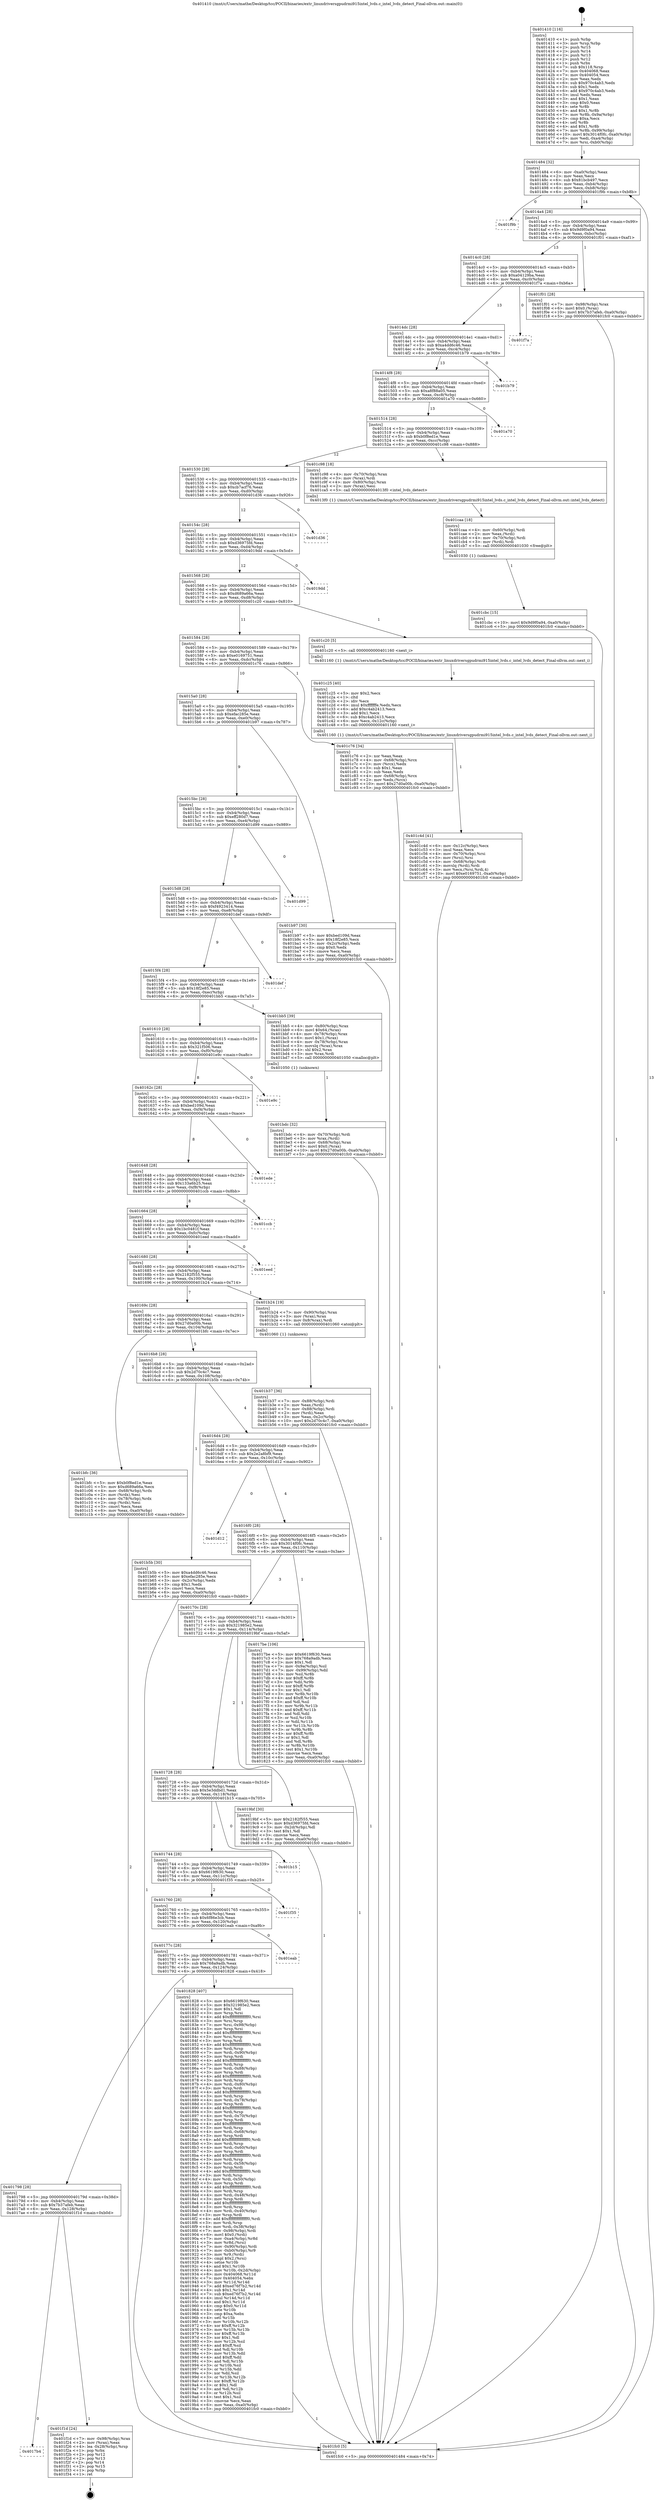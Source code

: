 digraph "0x401410" {
  label = "0x401410 (/mnt/c/Users/mathe/Desktop/tcc/POCII/binaries/extr_linuxdriversgpudrmi915intel_lvds.c_intel_lvds_detect_Final-ollvm.out::main(0))"
  labelloc = "t"
  node[shape=record]

  Entry [label="",width=0.3,height=0.3,shape=circle,fillcolor=black,style=filled]
  "0x401484" [label="{
     0x401484 [32]\l
     | [instrs]\l
     &nbsp;&nbsp;0x401484 \<+6\>: mov -0xa0(%rbp),%eax\l
     &nbsp;&nbsp;0x40148a \<+2\>: mov %eax,%ecx\l
     &nbsp;&nbsp;0x40148c \<+6\>: sub $0x81bcb497,%ecx\l
     &nbsp;&nbsp;0x401492 \<+6\>: mov %eax,-0xb4(%rbp)\l
     &nbsp;&nbsp;0x401498 \<+6\>: mov %ecx,-0xb8(%rbp)\l
     &nbsp;&nbsp;0x40149e \<+6\>: je 0000000000401f9b \<main+0xb8b\>\l
  }"]
  "0x401f9b" [label="{
     0x401f9b\l
  }", style=dashed]
  "0x4014a4" [label="{
     0x4014a4 [28]\l
     | [instrs]\l
     &nbsp;&nbsp;0x4014a4 \<+5\>: jmp 00000000004014a9 \<main+0x99\>\l
     &nbsp;&nbsp;0x4014a9 \<+6\>: mov -0xb4(%rbp),%eax\l
     &nbsp;&nbsp;0x4014af \<+5\>: sub $0x9d9f0a94,%eax\l
     &nbsp;&nbsp;0x4014b4 \<+6\>: mov %eax,-0xbc(%rbp)\l
     &nbsp;&nbsp;0x4014ba \<+6\>: je 0000000000401f01 \<main+0xaf1\>\l
  }"]
  Exit [label="",width=0.3,height=0.3,shape=circle,fillcolor=black,style=filled,peripheries=2]
  "0x401f01" [label="{
     0x401f01 [28]\l
     | [instrs]\l
     &nbsp;&nbsp;0x401f01 \<+7\>: mov -0x98(%rbp),%rax\l
     &nbsp;&nbsp;0x401f08 \<+6\>: movl $0x0,(%rax)\l
     &nbsp;&nbsp;0x401f0e \<+10\>: movl $0x7b37afeb,-0xa0(%rbp)\l
     &nbsp;&nbsp;0x401f18 \<+5\>: jmp 0000000000401fc0 \<main+0xbb0\>\l
  }"]
  "0x4014c0" [label="{
     0x4014c0 [28]\l
     | [instrs]\l
     &nbsp;&nbsp;0x4014c0 \<+5\>: jmp 00000000004014c5 \<main+0xb5\>\l
     &nbsp;&nbsp;0x4014c5 \<+6\>: mov -0xb4(%rbp),%eax\l
     &nbsp;&nbsp;0x4014cb \<+5\>: sub $0xa04129ba,%eax\l
     &nbsp;&nbsp;0x4014d0 \<+6\>: mov %eax,-0xc0(%rbp)\l
     &nbsp;&nbsp;0x4014d6 \<+6\>: je 0000000000401f7a \<main+0xb6a\>\l
  }"]
  "0x4017b4" [label="{
     0x4017b4\l
  }", style=dashed]
  "0x401f7a" [label="{
     0x401f7a\l
  }", style=dashed]
  "0x4014dc" [label="{
     0x4014dc [28]\l
     | [instrs]\l
     &nbsp;&nbsp;0x4014dc \<+5\>: jmp 00000000004014e1 \<main+0xd1\>\l
     &nbsp;&nbsp;0x4014e1 \<+6\>: mov -0xb4(%rbp),%eax\l
     &nbsp;&nbsp;0x4014e7 \<+5\>: sub $0xa4dd6c46,%eax\l
     &nbsp;&nbsp;0x4014ec \<+6\>: mov %eax,-0xc4(%rbp)\l
     &nbsp;&nbsp;0x4014f2 \<+6\>: je 0000000000401b79 \<main+0x769\>\l
  }"]
  "0x401f1d" [label="{
     0x401f1d [24]\l
     | [instrs]\l
     &nbsp;&nbsp;0x401f1d \<+7\>: mov -0x98(%rbp),%rax\l
     &nbsp;&nbsp;0x401f24 \<+2\>: mov (%rax),%eax\l
     &nbsp;&nbsp;0x401f26 \<+4\>: lea -0x28(%rbp),%rsp\l
     &nbsp;&nbsp;0x401f2a \<+1\>: pop %rbx\l
     &nbsp;&nbsp;0x401f2b \<+2\>: pop %r12\l
     &nbsp;&nbsp;0x401f2d \<+2\>: pop %r13\l
     &nbsp;&nbsp;0x401f2f \<+2\>: pop %r14\l
     &nbsp;&nbsp;0x401f31 \<+2\>: pop %r15\l
     &nbsp;&nbsp;0x401f33 \<+1\>: pop %rbp\l
     &nbsp;&nbsp;0x401f34 \<+1\>: ret\l
  }"]
  "0x401b79" [label="{
     0x401b79\l
  }", style=dashed]
  "0x4014f8" [label="{
     0x4014f8 [28]\l
     | [instrs]\l
     &nbsp;&nbsp;0x4014f8 \<+5\>: jmp 00000000004014fd \<main+0xed\>\l
     &nbsp;&nbsp;0x4014fd \<+6\>: mov -0xb4(%rbp),%eax\l
     &nbsp;&nbsp;0x401503 \<+5\>: sub $0xa8f88a05,%eax\l
     &nbsp;&nbsp;0x401508 \<+6\>: mov %eax,-0xc8(%rbp)\l
     &nbsp;&nbsp;0x40150e \<+6\>: je 0000000000401a70 \<main+0x660\>\l
  }"]
  "0x401cbc" [label="{
     0x401cbc [15]\l
     | [instrs]\l
     &nbsp;&nbsp;0x401cbc \<+10\>: movl $0x9d9f0a94,-0xa0(%rbp)\l
     &nbsp;&nbsp;0x401cc6 \<+5\>: jmp 0000000000401fc0 \<main+0xbb0\>\l
  }"]
  "0x401a70" [label="{
     0x401a70\l
  }", style=dashed]
  "0x401514" [label="{
     0x401514 [28]\l
     | [instrs]\l
     &nbsp;&nbsp;0x401514 \<+5\>: jmp 0000000000401519 \<main+0x109\>\l
     &nbsp;&nbsp;0x401519 \<+6\>: mov -0xb4(%rbp),%eax\l
     &nbsp;&nbsp;0x40151f \<+5\>: sub $0xb0f8ed1e,%eax\l
     &nbsp;&nbsp;0x401524 \<+6\>: mov %eax,-0xcc(%rbp)\l
     &nbsp;&nbsp;0x40152a \<+6\>: je 0000000000401c98 \<main+0x888\>\l
  }"]
  "0x401caa" [label="{
     0x401caa [18]\l
     | [instrs]\l
     &nbsp;&nbsp;0x401caa \<+4\>: mov -0x60(%rbp),%rdi\l
     &nbsp;&nbsp;0x401cae \<+2\>: mov %eax,(%rdi)\l
     &nbsp;&nbsp;0x401cb0 \<+4\>: mov -0x70(%rbp),%rdi\l
     &nbsp;&nbsp;0x401cb4 \<+3\>: mov (%rdi),%rdi\l
     &nbsp;&nbsp;0x401cb7 \<+5\>: call 0000000000401030 \<free@plt\>\l
     | [calls]\l
     &nbsp;&nbsp;0x401030 \{1\} (unknown)\l
  }"]
  "0x401c98" [label="{
     0x401c98 [18]\l
     | [instrs]\l
     &nbsp;&nbsp;0x401c98 \<+4\>: mov -0x70(%rbp),%rax\l
     &nbsp;&nbsp;0x401c9c \<+3\>: mov (%rax),%rdi\l
     &nbsp;&nbsp;0x401c9f \<+4\>: mov -0x80(%rbp),%rax\l
     &nbsp;&nbsp;0x401ca3 \<+2\>: mov (%rax),%esi\l
     &nbsp;&nbsp;0x401ca5 \<+5\>: call 00000000004013f0 \<intel_lvds_detect\>\l
     | [calls]\l
     &nbsp;&nbsp;0x4013f0 \{1\} (/mnt/c/Users/mathe/Desktop/tcc/POCII/binaries/extr_linuxdriversgpudrmi915intel_lvds.c_intel_lvds_detect_Final-ollvm.out::intel_lvds_detect)\l
  }"]
  "0x401530" [label="{
     0x401530 [28]\l
     | [instrs]\l
     &nbsp;&nbsp;0x401530 \<+5\>: jmp 0000000000401535 \<main+0x125\>\l
     &nbsp;&nbsp;0x401535 \<+6\>: mov -0xb4(%rbp),%eax\l
     &nbsp;&nbsp;0x40153b \<+5\>: sub $0xcb7acf76,%eax\l
     &nbsp;&nbsp;0x401540 \<+6\>: mov %eax,-0xd0(%rbp)\l
     &nbsp;&nbsp;0x401546 \<+6\>: je 0000000000401d36 \<main+0x926\>\l
  }"]
  "0x401c4d" [label="{
     0x401c4d [41]\l
     | [instrs]\l
     &nbsp;&nbsp;0x401c4d \<+6\>: mov -0x12c(%rbp),%ecx\l
     &nbsp;&nbsp;0x401c53 \<+3\>: imul %eax,%ecx\l
     &nbsp;&nbsp;0x401c56 \<+4\>: mov -0x70(%rbp),%rsi\l
     &nbsp;&nbsp;0x401c5a \<+3\>: mov (%rsi),%rsi\l
     &nbsp;&nbsp;0x401c5d \<+4\>: mov -0x68(%rbp),%rdi\l
     &nbsp;&nbsp;0x401c61 \<+3\>: movslq (%rdi),%rdi\l
     &nbsp;&nbsp;0x401c64 \<+3\>: mov %ecx,(%rsi,%rdi,4)\l
     &nbsp;&nbsp;0x401c67 \<+10\>: movl $0xe0169751,-0xa0(%rbp)\l
     &nbsp;&nbsp;0x401c71 \<+5\>: jmp 0000000000401fc0 \<main+0xbb0\>\l
  }"]
  "0x401d36" [label="{
     0x401d36\l
  }", style=dashed]
  "0x40154c" [label="{
     0x40154c [28]\l
     | [instrs]\l
     &nbsp;&nbsp;0x40154c \<+5\>: jmp 0000000000401551 \<main+0x141\>\l
     &nbsp;&nbsp;0x401551 \<+6\>: mov -0xb4(%rbp),%eax\l
     &nbsp;&nbsp;0x401557 \<+5\>: sub $0xd36975fd,%eax\l
     &nbsp;&nbsp;0x40155c \<+6\>: mov %eax,-0xd4(%rbp)\l
     &nbsp;&nbsp;0x401562 \<+6\>: je 00000000004019dd \<main+0x5cd\>\l
  }"]
  "0x401c25" [label="{
     0x401c25 [40]\l
     | [instrs]\l
     &nbsp;&nbsp;0x401c25 \<+5\>: mov $0x2,%ecx\l
     &nbsp;&nbsp;0x401c2a \<+1\>: cltd\l
     &nbsp;&nbsp;0x401c2b \<+2\>: idiv %ecx\l
     &nbsp;&nbsp;0x401c2d \<+6\>: imul $0xfffffffe,%edx,%ecx\l
     &nbsp;&nbsp;0x401c33 \<+6\>: add $0xc4ab2413,%ecx\l
     &nbsp;&nbsp;0x401c39 \<+3\>: add $0x1,%ecx\l
     &nbsp;&nbsp;0x401c3c \<+6\>: sub $0xc4ab2413,%ecx\l
     &nbsp;&nbsp;0x401c42 \<+6\>: mov %ecx,-0x12c(%rbp)\l
     &nbsp;&nbsp;0x401c48 \<+5\>: call 0000000000401160 \<next_i\>\l
     | [calls]\l
     &nbsp;&nbsp;0x401160 \{1\} (/mnt/c/Users/mathe/Desktop/tcc/POCII/binaries/extr_linuxdriversgpudrmi915intel_lvds.c_intel_lvds_detect_Final-ollvm.out::next_i)\l
  }"]
  "0x4019dd" [label="{
     0x4019dd\l
  }", style=dashed]
  "0x401568" [label="{
     0x401568 [28]\l
     | [instrs]\l
     &nbsp;&nbsp;0x401568 \<+5\>: jmp 000000000040156d \<main+0x15d\>\l
     &nbsp;&nbsp;0x40156d \<+6\>: mov -0xb4(%rbp),%eax\l
     &nbsp;&nbsp;0x401573 \<+5\>: sub $0xd689a66a,%eax\l
     &nbsp;&nbsp;0x401578 \<+6\>: mov %eax,-0xd8(%rbp)\l
     &nbsp;&nbsp;0x40157e \<+6\>: je 0000000000401c20 \<main+0x810\>\l
  }"]
  "0x401bdc" [label="{
     0x401bdc [32]\l
     | [instrs]\l
     &nbsp;&nbsp;0x401bdc \<+4\>: mov -0x70(%rbp),%rdi\l
     &nbsp;&nbsp;0x401be0 \<+3\>: mov %rax,(%rdi)\l
     &nbsp;&nbsp;0x401be3 \<+4\>: mov -0x68(%rbp),%rax\l
     &nbsp;&nbsp;0x401be7 \<+6\>: movl $0x0,(%rax)\l
     &nbsp;&nbsp;0x401bed \<+10\>: movl $0x27d0a00b,-0xa0(%rbp)\l
     &nbsp;&nbsp;0x401bf7 \<+5\>: jmp 0000000000401fc0 \<main+0xbb0\>\l
  }"]
  "0x401c20" [label="{
     0x401c20 [5]\l
     | [instrs]\l
     &nbsp;&nbsp;0x401c20 \<+5\>: call 0000000000401160 \<next_i\>\l
     | [calls]\l
     &nbsp;&nbsp;0x401160 \{1\} (/mnt/c/Users/mathe/Desktop/tcc/POCII/binaries/extr_linuxdriversgpudrmi915intel_lvds.c_intel_lvds_detect_Final-ollvm.out::next_i)\l
  }"]
  "0x401584" [label="{
     0x401584 [28]\l
     | [instrs]\l
     &nbsp;&nbsp;0x401584 \<+5\>: jmp 0000000000401589 \<main+0x179\>\l
     &nbsp;&nbsp;0x401589 \<+6\>: mov -0xb4(%rbp),%eax\l
     &nbsp;&nbsp;0x40158f \<+5\>: sub $0xe0169751,%eax\l
     &nbsp;&nbsp;0x401594 \<+6\>: mov %eax,-0xdc(%rbp)\l
     &nbsp;&nbsp;0x40159a \<+6\>: je 0000000000401c76 \<main+0x866\>\l
  }"]
  "0x401b37" [label="{
     0x401b37 [36]\l
     | [instrs]\l
     &nbsp;&nbsp;0x401b37 \<+7\>: mov -0x88(%rbp),%rdi\l
     &nbsp;&nbsp;0x401b3e \<+2\>: mov %eax,(%rdi)\l
     &nbsp;&nbsp;0x401b40 \<+7\>: mov -0x88(%rbp),%rdi\l
     &nbsp;&nbsp;0x401b47 \<+2\>: mov (%rdi),%eax\l
     &nbsp;&nbsp;0x401b49 \<+3\>: mov %eax,-0x2c(%rbp)\l
     &nbsp;&nbsp;0x401b4c \<+10\>: movl $0x2d70c4c7,-0xa0(%rbp)\l
     &nbsp;&nbsp;0x401b56 \<+5\>: jmp 0000000000401fc0 \<main+0xbb0\>\l
  }"]
  "0x401c76" [label="{
     0x401c76 [34]\l
     | [instrs]\l
     &nbsp;&nbsp;0x401c76 \<+2\>: xor %eax,%eax\l
     &nbsp;&nbsp;0x401c78 \<+4\>: mov -0x68(%rbp),%rcx\l
     &nbsp;&nbsp;0x401c7c \<+2\>: mov (%rcx),%edx\l
     &nbsp;&nbsp;0x401c7e \<+3\>: sub $0x1,%eax\l
     &nbsp;&nbsp;0x401c81 \<+2\>: sub %eax,%edx\l
     &nbsp;&nbsp;0x401c83 \<+4\>: mov -0x68(%rbp),%rcx\l
     &nbsp;&nbsp;0x401c87 \<+2\>: mov %edx,(%rcx)\l
     &nbsp;&nbsp;0x401c89 \<+10\>: movl $0x27d0a00b,-0xa0(%rbp)\l
     &nbsp;&nbsp;0x401c93 \<+5\>: jmp 0000000000401fc0 \<main+0xbb0\>\l
  }"]
  "0x4015a0" [label="{
     0x4015a0 [28]\l
     | [instrs]\l
     &nbsp;&nbsp;0x4015a0 \<+5\>: jmp 00000000004015a5 \<main+0x195\>\l
     &nbsp;&nbsp;0x4015a5 \<+6\>: mov -0xb4(%rbp),%eax\l
     &nbsp;&nbsp;0x4015ab \<+5\>: sub $0xefac285e,%eax\l
     &nbsp;&nbsp;0x4015b0 \<+6\>: mov %eax,-0xe0(%rbp)\l
     &nbsp;&nbsp;0x4015b6 \<+6\>: je 0000000000401b97 \<main+0x787\>\l
  }"]
  "0x401798" [label="{
     0x401798 [28]\l
     | [instrs]\l
     &nbsp;&nbsp;0x401798 \<+5\>: jmp 000000000040179d \<main+0x38d\>\l
     &nbsp;&nbsp;0x40179d \<+6\>: mov -0xb4(%rbp),%eax\l
     &nbsp;&nbsp;0x4017a3 \<+5\>: sub $0x7b37afeb,%eax\l
     &nbsp;&nbsp;0x4017a8 \<+6\>: mov %eax,-0x128(%rbp)\l
     &nbsp;&nbsp;0x4017ae \<+6\>: je 0000000000401f1d \<main+0xb0d\>\l
  }"]
  "0x401b97" [label="{
     0x401b97 [30]\l
     | [instrs]\l
     &nbsp;&nbsp;0x401b97 \<+5\>: mov $0xbed109d,%eax\l
     &nbsp;&nbsp;0x401b9c \<+5\>: mov $0x18f2e85,%ecx\l
     &nbsp;&nbsp;0x401ba1 \<+3\>: mov -0x2c(%rbp),%edx\l
     &nbsp;&nbsp;0x401ba4 \<+3\>: cmp $0x0,%edx\l
     &nbsp;&nbsp;0x401ba7 \<+3\>: cmove %ecx,%eax\l
     &nbsp;&nbsp;0x401baa \<+6\>: mov %eax,-0xa0(%rbp)\l
     &nbsp;&nbsp;0x401bb0 \<+5\>: jmp 0000000000401fc0 \<main+0xbb0\>\l
  }"]
  "0x4015bc" [label="{
     0x4015bc [28]\l
     | [instrs]\l
     &nbsp;&nbsp;0x4015bc \<+5\>: jmp 00000000004015c1 \<main+0x1b1\>\l
     &nbsp;&nbsp;0x4015c1 \<+6\>: mov -0xb4(%rbp),%eax\l
     &nbsp;&nbsp;0x4015c7 \<+5\>: sub $0xeff280d7,%eax\l
     &nbsp;&nbsp;0x4015cc \<+6\>: mov %eax,-0xe4(%rbp)\l
     &nbsp;&nbsp;0x4015d2 \<+6\>: je 0000000000401d99 \<main+0x989\>\l
  }"]
  "0x401828" [label="{
     0x401828 [407]\l
     | [instrs]\l
     &nbsp;&nbsp;0x401828 \<+5\>: mov $0x6619f630,%eax\l
     &nbsp;&nbsp;0x40182d \<+5\>: mov $0x321985e2,%ecx\l
     &nbsp;&nbsp;0x401832 \<+2\>: mov $0x1,%dl\l
     &nbsp;&nbsp;0x401834 \<+3\>: mov %rsp,%rsi\l
     &nbsp;&nbsp;0x401837 \<+4\>: add $0xfffffffffffffff0,%rsi\l
     &nbsp;&nbsp;0x40183b \<+3\>: mov %rsi,%rsp\l
     &nbsp;&nbsp;0x40183e \<+7\>: mov %rsi,-0x98(%rbp)\l
     &nbsp;&nbsp;0x401845 \<+3\>: mov %rsp,%rsi\l
     &nbsp;&nbsp;0x401848 \<+4\>: add $0xfffffffffffffff0,%rsi\l
     &nbsp;&nbsp;0x40184c \<+3\>: mov %rsi,%rsp\l
     &nbsp;&nbsp;0x40184f \<+3\>: mov %rsp,%rdi\l
     &nbsp;&nbsp;0x401852 \<+4\>: add $0xfffffffffffffff0,%rdi\l
     &nbsp;&nbsp;0x401856 \<+3\>: mov %rdi,%rsp\l
     &nbsp;&nbsp;0x401859 \<+7\>: mov %rdi,-0x90(%rbp)\l
     &nbsp;&nbsp;0x401860 \<+3\>: mov %rsp,%rdi\l
     &nbsp;&nbsp;0x401863 \<+4\>: add $0xfffffffffffffff0,%rdi\l
     &nbsp;&nbsp;0x401867 \<+3\>: mov %rdi,%rsp\l
     &nbsp;&nbsp;0x40186a \<+7\>: mov %rdi,-0x88(%rbp)\l
     &nbsp;&nbsp;0x401871 \<+3\>: mov %rsp,%rdi\l
     &nbsp;&nbsp;0x401874 \<+4\>: add $0xfffffffffffffff0,%rdi\l
     &nbsp;&nbsp;0x401878 \<+3\>: mov %rdi,%rsp\l
     &nbsp;&nbsp;0x40187b \<+4\>: mov %rdi,-0x80(%rbp)\l
     &nbsp;&nbsp;0x40187f \<+3\>: mov %rsp,%rdi\l
     &nbsp;&nbsp;0x401882 \<+4\>: add $0xfffffffffffffff0,%rdi\l
     &nbsp;&nbsp;0x401886 \<+3\>: mov %rdi,%rsp\l
     &nbsp;&nbsp;0x401889 \<+4\>: mov %rdi,-0x78(%rbp)\l
     &nbsp;&nbsp;0x40188d \<+3\>: mov %rsp,%rdi\l
     &nbsp;&nbsp;0x401890 \<+4\>: add $0xfffffffffffffff0,%rdi\l
     &nbsp;&nbsp;0x401894 \<+3\>: mov %rdi,%rsp\l
     &nbsp;&nbsp;0x401897 \<+4\>: mov %rdi,-0x70(%rbp)\l
     &nbsp;&nbsp;0x40189b \<+3\>: mov %rsp,%rdi\l
     &nbsp;&nbsp;0x40189e \<+4\>: add $0xfffffffffffffff0,%rdi\l
     &nbsp;&nbsp;0x4018a2 \<+3\>: mov %rdi,%rsp\l
     &nbsp;&nbsp;0x4018a5 \<+4\>: mov %rdi,-0x68(%rbp)\l
     &nbsp;&nbsp;0x4018a9 \<+3\>: mov %rsp,%rdi\l
     &nbsp;&nbsp;0x4018ac \<+4\>: add $0xfffffffffffffff0,%rdi\l
     &nbsp;&nbsp;0x4018b0 \<+3\>: mov %rdi,%rsp\l
     &nbsp;&nbsp;0x4018b3 \<+4\>: mov %rdi,-0x60(%rbp)\l
     &nbsp;&nbsp;0x4018b7 \<+3\>: mov %rsp,%rdi\l
     &nbsp;&nbsp;0x4018ba \<+4\>: add $0xfffffffffffffff0,%rdi\l
     &nbsp;&nbsp;0x4018be \<+3\>: mov %rdi,%rsp\l
     &nbsp;&nbsp;0x4018c1 \<+4\>: mov %rdi,-0x58(%rbp)\l
     &nbsp;&nbsp;0x4018c5 \<+3\>: mov %rsp,%rdi\l
     &nbsp;&nbsp;0x4018c8 \<+4\>: add $0xfffffffffffffff0,%rdi\l
     &nbsp;&nbsp;0x4018cc \<+3\>: mov %rdi,%rsp\l
     &nbsp;&nbsp;0x4018cf \<+4\>: mov %rdi,-0x50(%rbp)\l
     &nbsp;&nbsp;0x4018d3 \<+3\>: mov %rsp,%rdi\l
     &nbsp;&nbsp;0x4018d6 \<+4\>: add $0xfffffffffffffff0,%rdi\l
     &nbsp;&nbsp;0x4018da \<+3\>: mov %rdi,%rsp\l
     &nbsp;&nbsp;0x4018dd \<+4\>: mov %rdi,-0x48(%rbp)\l
     &nbsp;&nbsp;0x4018e1 \<+3\>: mov %rsp,%rdi\l
     &nbsp;&nbsp;0x4018e4 \<+4\>: add $0xfffffffffffffff0,%rdi\l
     &nbsp;&nbsp;0x4018e8 \<+3\>: mov %rdi,%rsp\l
     &nbsp;&nbsp;0x4018eb \<+4\>: mov %rdi,-0x40(%rbp)\l
     &nbsp;&nbsp;0x4018ef \<+3\>: mov %rsp,%rdi\l
     &nbsp;&nbsp;0x4018f2 \<+4\>: add $0xfffffffffffffff0,%rdi\l
     &nbsp;&nbsp;0x4018f6 \<+3\>: mov %rdi,%rsp\l
     &nbsp;&nbsp;0x4018f9 \<+4\>: mov %rdi,-0x38(%rbp)\l
     &nbsp;&nbsp;0x4018fd \<+7\>: mov -0x98(%rbp),%rdi\l
     &nbsp;&nbsp;0x401904 \<+6\>: movl $0x0,(%rdi)\l
     &nbsp;&nbsp;0x40190a \<+7\>: mov -0xa4(%rbp),%r8d\l
     &nbsp;&nbsp;0x401911 \<+3\>: mov %r8d,(%rsi)\l
     &nbsp;&nbsp;0x401914 \<+7\>: mov -0x90(%rbp),%rdi\l
     &nbsp;&nbsp;0x40191b \<+7\>: mov -0xb0(%rbp),%r9\l
     &nbsp;&nbsp;0x401922 \<+3\>: mov %r9,(%rdi)\l
     &nbsp;&nbsp;0x401925 \<+3\>: cmpl $0x2,(%rsi)\l
     &nbsp;&nbsp;0x401928 \<+4\>: setne %r10b\l
     &nbsp;&nbsp;0x40192c \<+4\>: and $0x1,%r10b\l
     &nbsp;&nbsp;0x401930 \<+4\>: mov %r10b,-0x2d(%rbp)\l
     &nbsp;&nbsp;0x401934 \<+8\>: mov 0x404068,%r11d\l
     &nbsp;&nbsp;0x40193c \<+7\>: mov 0x404054,%ebx\l
     &nbsp;&nbsp;0x401943 \<+3\>: mov %r11d,%r14d\l
     &nbsp;&nbsp;0x401946 \<+7\>: add $0xed76f7b2,%r14d\l
     &nbsp;&nbsp;0x40194d \<+4\>: sub $0x1,%r14d\l
     &nbsp;&nbsp;0x401951 \<+7\>: sub $0xed76f7b2,%r14d\l
     &nbsp;&nbsp;0x401958 \<+4\>: imul %r14d,%r11d\l
     &nbsp;&nbsp;0x40195c \<+4\>: and $0x1,%r11d\l
     &nbsp;&nbsp;0x401960 \<+4\>: cmp $0x0,%r11d\l
     &nbsp;&nbsp;0x401964 \<+4\>: sete %r10b\l
     &nbsp;&nbsp;0x401968 \<+3\>: cmp $0xa,%ebx\l
     &nbsp;&nbsp;0x40196b \<+4\>: setl %r15b\l
     &nbsp;&nbsp;0x40196f \<+3\>: mov %r10b,%r12b\l
     &nbsp;&nbsp;0x401972 \<+4\>: xor $0xff,%r12b\l
     &nbsp;&nbsp;0x401976 \<+3\>: mov %r15b,%r13b\l
     &nbsp;&nbsp;0x401979 \<+4\>: xor $0xff,%r13b\l
     &nbsp;&nbsp;0x40197d \<+3\>: xor $0x1,%dl\l
     &nbsp;&nbsp;0x401980 \<+3\>: mov %r12b,%sil\l
     &nbsp;&nbsp;0x401983 \<+4\>: and $0xff,%sil\l
     &nbsp;&nbsp;0x401987 \<+3\>: and %dl,%r10b\l
     &nbsp;&nbsp;0x40198a \<+3\>: mov %r13b,%dil\l
     &nbsp;&nbsp;0x40198d \<+4\>: and $0xff,%dil\l
     &nbsp;&nbsp;0x401991 \<+3\>: and %dl,%r15b\l
     &nbsp;&nbsp;0x401994 \<+3\>: or %r10b,%sil\l
     &nbsp;&nbsp;0x401997 \<+3\>: or %r15b,%dil\l
     &nbsp;&nbsp;0x40199a \<+3\>: xor %dil,%sil\l
     &nbsp;&nbsp;0x40199d \<+3\>: or %r13b,%r12b\l
     &nbsp;&nbsp;0x4019a0 \<+4\>: xor $0xff,%r12b\l
     &nbsp;&nbsp;0x4019a4 \<+3\>: or $0x1,%dl\l
     &nbsp;&nbsp;0x4019a7 \<+3\>: and %dl,%r12b\l
     &nbsp;&nbsp;0x4019aa \<+3\>: or %r12b,%sil\l
     &nbsp;&nbsp;0x4019ad \<+4\>: test $0x1,%sil\l
     &nbsp;&nbsp;0x4019b1 \<+3\>: cmovne %ecx,%eax\l
     &nbsp;&nbsp;0x4019b4 \<+6\>: mov %eax,-0xa0(%rbp)\l
     &nbsp;&nbsp;0x4019ba \<+5\>: jmp 0000000000401fc0 \<main+0xbb0\>\l
  }"]
  "0x401d99" [label="{
     0x401d99\l
  }", style=dashed]
  "0x4015d8" [label="{
     0x4015d8 [28]\l
     | [instrs]\l
     &nbsp;&nbsp;0x4015d8 \<+5\>: jmp 00000000004015dd \<main+0x1cd\>\l
     &nbsp;&nbsp;0x4015dd \<+6\>: mov -0xb4(%rbp),%eax\l
     &nbsp;&nbsp;0x4015e3 \<+5\>: sub $0xf4923414,%eax\l
     &nbsp;&nbsp;0x4015e8 \<+6\>: mov %eax,-0xe8(%rbp)\l
     &nbsp;&nbsp;0x4015ee \<+6\>: je 0000000000401def \<main+0x9df\>\l
  }"]
  "0x40177c" [label="{
     0x40177c [28]\l
     | [instrs]\l
     &nbsp;&nbsp;0x40177c \<+5\>: jmp 0000000000401781 \<main+0x371\>\l
     &nbsp;&nbsp;0x401781 \<+6\>: mov -0xb4(%rbp),%eax\l
     &nbsp;&nbsp;0x401787 \<+5\>: sub $0x768a9adb,%eax\l
     &nbsp;&nbsp;0x40178c \<+6\>: mov %eax,-0x124(%rbp)\l
     &nbsp;&nbsp;0x401792 \<+6\>: je 0000000000401828 \<main+0x418\>\l
  }"]
  "0x401def" [label="{
     0x401def\l
  }", style=dashed]
  "0x4015f4" [label="{
     0x4015f4 [28]\l
     | [instrs]\l
     &nbsp;&nbsp;0x4015f4 \<+5\>: jmp 00000000004015f9 \<main+0x1e9\>\l
     &nbsp;&nbsp;0x4015f9 \<+6\>: mov -0xb4(%rbp),%eax\l
     &nbsp;&nbsp;0x4015ff \<+5\>: sub $0x18f2e85,%eax\l
     &nbsp;&nbsp;0x401604 \<+6\>: mov %eax,-0xec(%rbp)\l
     &nbsp;&nbsp;0x40160a \<+6\>: je 0000000000401bb5 \<main+0x7a5\>\l
  }"]
  "0x401eab" [label="{
     0x401eab\l
  }", style=dashed]
  "0x401bb5" [label="{
     0x401bb5 [39]\l
     | [instrs]\l
     &nbsp;&nbsp;0x401bb5 \<+4\>: mov -0x80(%rbp),%rax\l
     &nbsp;&nbsp;0x401bb9 \<+6\>: movl $0x64,(%rax)\l
     &nbsp;&nbsp;0x401bbf \<+4\>: mov -0x78(%rbp),%rax\l
     &nbsp;&nbsp;0x401bc3 \<+6\>: movl $0x1,(%rax)\l
     &nbsp;&nbsp;0x401bc9 \<+4\>: mov -0x78(%rbp),%rax\l
     &nbsp;&nbsp;0x401bcd \<+3\>: movslq (%rax),%rax\l
     &nbsp;&nbsp;0x401bd0 \<+4\>: shl $0x2,%rax\l
     &nbsp;&nbsp;0x401bd4 \<+3\>: mov %rax,%rdi\l
     &nbsp;&nbsp;0x401bd7 \<+5\>: call 0000000000401050 \<malloc@plt\>\l
     | [calls]\l
     &nbsp;&nbsp;0x401050 \{1\} (unknown)\l
  }"]
  "0x401610" [label="{
     0x401610 [28]\l
     | [instrs]\l
     &nbsp;&nbsp;0x401610 \<+5\>: jmp 0000000000401615 \<main+0x205\>\l
     &nbsp;&nbsp;0x401615 \<+6\>: mov -0xb4(%rbp),%eax\l
     &nbsp;&nbsp;0x40161b \<+5\>: sub $0x321f506,%eax\l
     &nbsp;&nbsp;0x401620 \<+6\>: mov %eax,-0xf0(%rbp)\l
     &nbsp;&nbsp;0x401626 \<+6\>: je 0000000000401e9c \<main+0xa8c\>\l
  }"]
  "0x401760" [label="{
     0x401760 [28]\l
     | [instrs]\l
     &nbsp;&nbsp;0x401760 \<+5\>: jmp 0000000000401765 \<main+0x355\>\l
     &nbsp;&nbsp;0x401765 \<+6\>: mov -0xb4(%rbp),%eax\l
     &nbsp;&nbsp;0x40176b \<+5\>: sub $0x6f86e3cb,%eax\l
     &nbsp;&nbsp;0x401770 \<+6\>: mov %eax,-0x120(%rbp)\l
     &nbsp;&nbsp;0x401776 \<+6\>: je 0000000000401eab \<main+0xa9b\>\l
  }"]
  "0x401e9c" [label="{
     0x401e9c\l
  }", style=dashed]
  "0x40162c" [label="{
     0x40162c [28]\l
     | [instrs]\l
     &nbsp;&nbsp;0x40162c \<+5\>: jmp 0000000000401631 \<main+0x221\>\l
     &nbsp;&nbsp;0x401631 \<+6\>: mov -0xb4(%rbp),%eax\l
     &nbsp;&nbsp;0x401637 \<+5\>: sub $0xbed109d,%eax\l
     &nbsp;&nbsp;0x40163c \<+6\>: mov %eax,-0xf4(%rbp)\l
     &nbsp;&nbsp;0x401642 \<+6\>: je 0000000000401ede \<main+0xace\>\l
  }"]
  "0x401f35" [label="{
     0x401f35\l
  }", style=dashed]
  "0x401ede" [label="{
     0x401ede\l
  }", style=dashed]
  "0x401648" [label="{
     0x401648 [28]\l
     | [instrs]\l
     &nbsp;&nbsp;0x401648 \<+5\>: jmp 000000000040164d \<main+0x23d\>\l
     &nbsp;&nbsp;0x40164d \<+6\>: mov -0xb4(%rbp),%eax\l
     &nbsp;&nbsp;0x401653 \<+5\>: sub $0x133a6b25,%eax\l
     &nbsp;&nbsp;0x401658 \<+6\>: mov %eax,-0xf8(%rbp)\l
     &nbsp;&nbsp;0x40165e \<+6\>: je 0000000000401ccb \<main+0x8bb\>\l
  }"]
  "0x401744" [label="{
     0x401744 [28]\l
     | [instrs]\l
     &nbsp;&nbsp;0x401744 \<+5\>: jmp 0000000000401749 \<main+0x339\>\l
     &nbsp;&nbsp;0x401749 \<+6\>: mov -0xb4(%rbp),%eax\l
     &nbsp;&nbsp;0x40174f \<+5\>: sub $0x6619f630,%eax\l
     &nbsp;&nbsp;0x401754 \<+6\>: mov %eax,-0x11c(%rbp)\l
     &nbsp;&nbsp;0x40175a \<+6\>: je 0000000000401f35 \<main+0xb25\>\l
  }"]
  "0x401ccb" [label="{
     0x401ccb\l
  }", style=dashed]
  "0x401664" [label="{
     0x401664 [28]\l
     | [instrs]\l
     &nbsp;&nbsp;0x401664 \<+5\>: jmp 0000000000401669 \<main+0x259\>\l
     &nbsp;&nbsp;0x401669 \<+6\>: mov -0xb4(%rbp),%eax\l
     &nbsp;&nbsp;0x40166f \<+5\>: sub $0x1bc0481f,%eax\l
     &nbsp;&nbsp;0x401674 \<+6\>: mov %eax,-0xfc(%rbp)\l
     &nbsp;&nbsp;0x40167a \<+6\>: je 0000000000401eed \<main+0xadd\>\l
  }"]
  "0x401b15" [label="{
     0x401b15\l
  }", style=dashed]
  "0x401eed" [label="{
     0x401eed\l
  }", style=dashed]
  "0x401680" [label="{
     0x401680 [28]\l
     | [instrs]\l
     &nbsp;&nbsp;0x401680 \<+5\>: jmp 0000000000401685 \<main+0x275\>\l
     &nbsp;&nbsp;0x401685 \<+6\>: mov -0xb4(%rbp),%eax\l
     &nbsp;&nbsp;0x40168b \<+5\>: sub $0x2182f555,%eax\l
     &nbsp;&nbsp;0x401690 \<+6\>: mov %eax,-0x100(%rbp)\l
     &nbsp;&nbsp;0x401696 \<+6\>: je 0000000000401b24 \<main+0x714\>\l
  }"]
  "0x401728" [label="{
     0x401728 [28]\l
     | [instrs]\l
     &nbsp;&nbsp;0x401728 \<+5\>: jmp 000000000040172d \<main+0x31d\>\l
     &nbsp;&nbsp;0x40172d \<+6\>: mov -0xb4(%rbp),%eax\l
     &nbsp;&nbsp;0x401733 \<+5\>: sub $0x5e3ddbd1,%eax\l
     &nbsp;&nbsp;0x401738 \<+6\>: mov %eax,-0x118(%rbp)\l
     &nbsp;&nbsp;0x40173e \<+6\>: je 0000000000401b15 \<main+0x705\>\l
  }"]
  "0x401b24" [label="{
     0x401b24 [19]\l
     | [instrs]\l
     &nbsp;&nbsp;0x401b24 \<+7\>: mov -0x90(%rbp),%rax\l
     &nbsp;&nbsp;0x401b2b \<+3\>: mov (%rax),%rax\l
     &nbsp;&nbsp;0x401b2e \<+4\>: mov 0x8(%rax),%rdi\l
     &nbsp;&nbsp;0x401b32 \<+5\>: call 0000000000401060 \<atoi@plt\>\l
     | [calls]\l
     &nbsp;&nbsp;0x401060 \{1\} (unknown)\l
  }"]
  "0x40169c" [label="{
     0x40169c [28]\l
     | [instrs]\l
     &nbsp;&nbsp;0x40169c \<+5\>: jmp 00000000004016a1 \<main+0x291\>\l
     &nbsp;&nbsp;0x4016a1 \<+6\>: mov -0xb4(%rbp),%eax\l
     &nbsp;&nbsp;0x4016a7 \<+5\>: sub $0x27d0a00b,%eax\l
     &nbsp;&nbsp;0x4016ac \<+6\>: mov %eax,-0x104(%rbp)\l
     &nbsp;&nbsp;0x4016b2 \<+6\>: je 0000000000401bfc \<main+0x7ec\>\l
  }"]
  "0x4019bf" [label="{
     0x4019bf [30]\l
     | [instrs]\l
     &nbsp;&nbsp;0x4019bf \<+5\>: mov $0x2182f555,%eax\l
     &nbsp;&nbsp;0x4019c4 \<+5\>: mov $0xd36975fd,%ecx\l
     &nbsp;&nbsp;0x4019c9 \<+3\>: mov -0x2d(%rbp),%dl\l
     &nbsp;&nbsp;0x4019cc \<+3\>: test $0x1,%dl\l
     &nbsp;&nbsp;0x4019cf \<+3\>: cmovne %ecx,%eax\l
     &nbsp;&nbsp;0x4019d2 \<+6\>: mov %eax,-0xa0(%rbp)\l
     &nbsp;&nbsp;0x4019d8 \<+5\>: jmp 0000000000401fc0 \<main+0xbb0\>\l
  }"]
  "0x401bfc" [label="{
     0x401bfc [36]\l
     | [instrs]\l
     &nbsp;&nbsp;0x401bfc \<+5\>: mov $0xb0f8ed1e,%eax\l
     &nbsp;&nbsp;0x401c01 \<+5\>: mov $0xd689a66a,%ecx\l
     &nbsp;&nbsp;0x401c06 \<+4\>: mov -0x68(%rbp),%rdx\l
     &nbsp;&nbsp;0x401c0a \<+2\>: mov (%rdx),%esi\l
     &nbsp;&nbsp;0x401c0c \<+4\>: mov -0x78(%rbp),%rdx\l
     &nbsp;&nbsp;0x401c10 \<+2\>: cmp (%rdx),%esi\l
     &nbsp;&nbsp;0x401c12 \<+3\>: cmovl %ecx,%eax\l
     &nbsp;&nbsp;0x401c15 \<+6\>: mov %eax,-0xa0(%rbp)\l
     &nbsp;&nbsp;0x401c1b \<+5\>: jmp 0000000000401fc0 \<main+0xbb0\>\l
  }"]
  "0x4016b8" [label="{
     0x4016b8 [28]\l
     | [instrs]\l
     &nbsp;&nbsp;0x4016b8 \<+5\>: jmp 00000000004016bd \<main+0x2ad\>\l
     &nbsp;&nbsp;0x4016bd \<+6\>: mov -0xb4(%rbp),%eax\l
     &nbsp;&nbsp;0x4016c3 \<+5\>: sub $0x2d70c4c7,%eax\l
     &nbsp;&nbsp;0x4016c8 \<+6\>: mov %eax,-0x108(%rbp)\l
     &nbsp;&nbsp;0x4016ce \<+6\>: je 0000000000401b5b \<main+0x74b\>\l
  }"]
  "0x401410" [label="{
     0x401410 [116]\l
     | [instrs]\l
     &nbsp;&nbsp;0x401410 \<+1\>: push %rbp\l
     &nbsp;&nbsp;0x401411 \<+3\>: mov %rsp,%rbp\l
     &nbsp;&nbsp;0x401414 \<+2\>: push %r15\l
     &nbsp;&nbsp;0x401416 \<+2\>: push %r14\l
     &nbsp;&nbsp;0x401418 \<+2\>: push %r13\l
     &nbsp;&nbsp;0x40141a \<+2\>: push %r12\l
     &nbsp;&nbsp;0x40141c \<+1\>: push %rbx\l
     &nbsp;&nbsp;0x40141d \<+7\>: sub $0x118,%rsp\l
     &nbsp;&nbsp;0x401424 \<+7\>: mov 0x404068,%eax\l
     &nbsp;&nbsp;0x40142b \<+7\>: mov 0x404054,%ecx\l
     &nbsp;&nbsp;0x401432 \<+2\>: mov %eax,%edx\l
     &nbsp;&nbsp;0x401434 \<+6\>: sub $0x970c4ab3,%edx\l
     &nbsp;&nbsp;0x40143a \<+3\>: sub $0x1,%edx\l
     &nbsp;&nbsp;0x40143d \<+6\>: add $0x970c4ab3,%edx\l
     &nbsp;&nbsp;0x401443 \<+3\>: imul %edx,%eax\l
     &nbsp;&nbsp;0x401446 \<+3\>: and $0x1,%eax\l
     &nbsp;&nbsp;0x401449 \<+3\>: cmp $0x0,%eax\l
     &nbsp;&nbsp;0x40144c \<+4\>: sete %r8b\l
     &nbsp;&nbsp;0x401450 \<+4\>: and $0x1,%r8b\l
     &nbsp;&nbsp;0x401454 \<+7\>: mov %r8b,-0x9a(%rbp)\l
     &nbsp;&nbsp;0x40145b \<+3\>: cmp $0xa,%ecx\l
     &nbsp;&nbsp;0x40145e \<+4\>: setl %r8b\l
     &nbsp;&nbsp;0x401462 \<+4\>: and $0x1,%r8b\l
     &nbsp;&nbsp;0x401466 \<+7\>: mov %r8b,-0x99(%rbp)\l
     &nbsp;&nbsp;0x40146d \<+10\>: movl $0x3014f0fc,-0xa0(%rbp)\l
     &nbsp;&nbsp;0x401477 \<+6\>: mov %edi,-0xa4(%rbp)\l
     &nbsp;&nbsp;0x40147d \<+7\>: mov %rsi,-0xb0(%rbp)\l
  }"]
  "0x401b5b" [label="{
     0x401b5b [30]\l
     | [instrs]\l
     &nbsp;&nbsp;0x401b5b \<+5\>: mov $0xa4dd6c46,%eax\l
     &nbsp;&nbsp;0x401b60 \<+5\>: mov $0xefac285e,%ecx\l
     &nbsp;&nbsp;0x401b65 \<+3\>: mov -0x2c(%rbp),%edx\l
     &nbsp;&nbsp;0x401b68 \<+3\>: cmp $0x1,%edx\l
     &nbsp;&nbsp;0x401b6b \<+3\>: cmovl %ecx,%eax\l
     &nbsp;&nbsp;0x401b6e \<+6\>: mov %eax,-0xa0(%rbp)\l
     &nbsp;&nbsp;0x401b74 \<+5\>: jmp 0000000000401fc0 \<main+0xbb0\>\l
  }"]
  "0x4016d4" [label="{
     0x4016d4 [28]\l
     | [instrs]\l
     &nbsp;&nbsp;0x4016d4 \<+5\>: jmp 00000000004016d9 \<main+0x2c9\>\l
     &nbsp;&nbsp;0x4016d9 \<+6\>: mov -0xb4(%rbp),%eax\l
     &nbsp;&nbsp;0x4016df \<+5\>: sub $0x2e2a8bf9,%eax\l
     &nbsp;&nbsp;0x4016e4 \<+6\>: mov %eax,-0x10c(%rbp)\l
     &nbsp;&nbsp;0x4016ea \<+6\>: je 0000000000401d12 \<main+0x902\>\l
  }"]
  "0x401fc0" [label="{
     0x401fc0 [5]\l
     | [instrs]\l
     &nbsp;&nbsp;0x401fc0 \<+5\>: jmp 0000000000401484 \<main+0x74\>\l
  }"]
  "0x401d12" [label="{
     0x401d12\l
  }", style=dashed]
  "0x4016f0" [label="{
     0x4016f0 [28]\l
     | [instrs]\l
     &nbsp;&nbsp;0x4016f0 \<+5\>: jmp 00000000004016f5 \<main+0x2e5\>\l
     &nbsp;&nbsp;0x4016f5 \<+6\>: mov -0xb4(%rbp),%eax\l
     &nbsp;&nbsp;0x4016fb \<+5\>: sub $0x3014f0fc,%eax\l
     &nbsp;&nbsp;0x401700 \<+6\>: mov %eax,-0x110(%rbp)\l
     &nbsp;&nbsp;0x401706 \<+6\>: je 00000000004017be \<main+0x3ae\>\l
  }"]
  "0x40170c" [label="{
     0x40170c [28]\l
     | [instrs]\l
     &nbsp;&nbsp;0x40170c \<+5\>: jmp 0000000000401711 \<main+0x301\>\l
     &nbsp;&nbsp;0x401711 \<+6\>: mov -0xb4(%rbp),%eax\l
     &nbsp;&nbsp;0x401717 \<+5\>: sub $0x321985e2,%eax\l
     &nbsp;&nbsp;0x40171c \<+6\>: mov %eax,-0x114(%rbp)\l
     &nbsp;&nbsp;0x401722 \<+6\>: je 00000000004019bf \<main+0x5af\>\l
  }"]
  "0x4017be" [label="{
     0x4017be [106]\l
     | [instrs]\l
     &nbsp;&nbsp;0x4017be \<+5\>: mov $0x6619f630,%eax\l
     &nbsp;&nbsp;0x4017c3 \<+5\>: mov $0x768a9adb,%ecx\l
     &nbsp;&nbsp;0x4017c8 \<+2\>: mov $0x1,%dl\l
     &nbsp;&nbsp;0x4017ca \<+7\>: mov -0x9a(%rbp),%sil\l
     &nbsp;&nbsp;0x4017d1 \<+7\>: mov -0x99(%rbp),%dil\l
     &nbsp;&nbsp;0x4017d8 \<+3\>: mov %sil,%r8b\l
     &nbsp;&nbsp;0x4017db \<+4\>: xor $0xff,%r8b\l
     &nbsp;&nbsp;0x4017df \<+3\>: mov %dil,%r9b\l
     &nbsp;&nbsp;0x4017e2 \<+4\>: xor $0xff,%r9b\l
     &nbsp;&nbsp;0x4017e6 \<+3\>: xor $0x1,%dl\l
     &nbsp;&nbsp;0x4017e9 \<+3\>: mov %r8b,%r10b\l
     &nbsp;&nbsp;0x4017ec \<+4\>: and $0xff,%r10b\l
     &nbsp;&nbsp;0x4017f0 \<+3\>: and %dl,%sil\l
     &nbsp;&nbsp;0x4017f3 \<+3\>: mov %r9b,%r11b\l
     &nbsp;&nbsp;0x4017f6 \<+4\>: and $0xff,%r11b\l
     &nbsp;&nbsp;0x4017fa \<+3\>: and %dl,%dil\l
     &nbsp;&nbsp;0x4017fd \<+3\>: or %sil,%r10b\l
     &nbsp;&nbsp;0x401800 \<+3\>: or %dil,%r11b\l
     &nbsp;&nbsp;0x401803 \<+3\>: xor %r11b,%r10b\l
     &nbsp;&nbsp;0x401806 \<+3\>: or %r9b,%r8b\l
     &nbsp;&nbsp;0x401809 \<+4\>: xor $0xff,%r8b\l
     &nbsp;&nbsp;0x40180d \<+3\>: or $0x1,%dl\l
     &nbsp;&nbsp;0x401810 \<+3\>: and %dl,%r8b\l
     &nbsp;&nbsp;0x401813 \<+3\>: or %r8b,%r10b\l
     &nbsp;&nbsp;0x401816 \<+4\>: test $0x1,%r10b\l
     &nbsp;&nbsp;0x40181a \<+3\>: cmovne %ecx,%eax\l
     &nbsp;&nbsp;0x40181d \<+6\>: mov %eax,-0xa0(%rbp)\l
     &nbsp;&nbsp;0x401823 \<+5\>: jmp 0000000000401fc0 \<main+0xbb0\>\l
  }"]
  Entry -> "0x401410" [label=" 1"]
  "0x401484" -> "0x401f9b" [label=" 0"]
  "0x401484" -> "0x4014a4" [label=" 14"]
  "0x401f1d" -> Exit [label=" 1"]
  "0x4014a4" -> "0x401f01" [label=" 1"]
  "0x4014a4" -> "0x4014c0" [label=" 13"]
  "0x401798" -> "0x4017b4" [label=" 0"]
  "0x4014c0" -> "0x401f7a" [label=" 0"]
  "0x4014c0" -> "0x4014dc" [label=" 13"]
  "0x401798" -> "0x401f1d" [label=" 1"]
  "0x4014dc" -> "0x401b79" [label=" 0"]
  "0x4014dc" -> "0x4014f8" [label=" 13"]
  "0x401f01" -> "0x401fc0" [label=" 1"]
  "0x4014f8" -> "0x401a70" [label=" 0"]
  "0x4014f8" -> "0x401514" [label=" 13"]
  "0x401cbc" -> "0x401fc0" [label=" 1"]
  "0x401514" -> "0x401c98" [label=" 1"]
  "0x401514" -> "0x401530" [label=" 12"]
  "0x401caa" -> "0x401cbc" [label=" 1"]
  "0x401530" -> "0x401d36" [label=" 0"]
  "0x401530" -> "0x40154c" [label=" 12"]
  "0x401c98" -> "0x401caa" [label=" 1"]
  "0x40154c" -> "0x4019dd" [label=" 0"]
  "0x40154c" -> "0x401568" [label=" 12"]
  "0x401c76" -> "0x401fc0" [label=" 1"]
  "0x401568" -> "0x401c20" [label=" 1"]
  "0x401568" -> "0x401584" [label=" 11"]
  "0x401c4d" -> "0x401fc0" [label=" 1"]
  "0x401584" -> "0x401c76" [label=" 1"]
  "0x401584" -> "0x4015a0" [label=" 10"]
  "0x401c25" -> "0x401c4d" [label=" 1"]
  "0x4015a0" -> "0x401b97" [label=" 1"]
  "0x4015a0" -> "0x4015bc" [label=" 9"]
  "0x401bfc" -> "0x401fc0" [label=" 2"]
  "0x4015bc" -> "0x401d99" [label=" 0"]
  "0x4015bc" -> "0x4015d8" [label=" 9"]
  "0x401bdc" -> "0x401fc0" [label=" 1"]
  "0x4015d8" -> "0x401def" [label=" 0"]
  "0x4015d8" -> "0x4015f4" [label=" 9"]
  "0x401b97" -> "0x401fc0" [label=" 1"]
  "0x4015f4" -> "0x401bb5" [label=" 1"]
  "0x4015f4" -> "0x401610" [label=" 8"]
  "0x401b5b" -> "0x401fc0" [label=" 1"]
  "0x401610" -> "0x401e9c" [label=" 0"]
  "0x401610" -> "0x40162c" [label=" 8"]
  "0x401b24" -> "0x401b37" [label=" 1"]
  "0x40162c" -> "0x401ede" [label=" 0"]
  "0x40162c" -> "0x401648" [label=" 8"]
  "0x4019bf" -> "0x401fc0" [label=" 1"]
  "0x401648" -> "0x401ccb" [label=" 0"]
  "0x401648" -> "0x401664" [label=" 8"]
  "0x401c20" -> "0x401c25" [label=" 1"]
  "0x401664" -> "0x401eed" [label=" 0"]
  "0x401664" -> "0x401680" [label=" 8"]
  "0x40177c" -> "0x401798" [label=" 1"]
  "0x401680" -> "0x401b24" [label=" 1"]
  "0x401680" -> "0x40169c" [label=" 7"]
  "0x401bb5" -> "0x401bdc" [label=" 1"]
  "0x40169c" -> "0x401bfc" [label=" 2"]
  "0x40169c" -> "0x4016b8" [label=" 5"]
  "0x401760" -> "0x40177c" [label=" 2"]
  "0x4016b8" -> "0x401b5b" [label=" 1"]
  "0x4016b8" -> "0x4016d4" [label=" 4"]
  "0x401b37" -> "0x401fc0" [label=" 1"]
  "0x4016d4" -> "0x401d12" [label=" 0"]
  "0x4016d4" -> "0x4016f0" [label=" 4"]
  "0x401744" -> "0x401760" [label=" 2"]
  "0x4016f0" -> "0x4017be" [label=" 1"]
  "0x4016f0" -> "0x40170c" [label=" 3"]
  "0x4017be" -> "0x401fc0" [label=" 1"]
  "0x401410" -> "0x401484" [label=" 1"]
  "0x401fc0" -> "0x401484" [label=" 13"]
  "0x401760" -> "0x401eab" [label=" 0"]
  "0x40170c" -> "0x4019bf" [label=" 1"]
  "0x40170c" -> "0x401728" [label=" 2"]
  "0x40177c" -> "0x401828" [label=" 1"]
  "0x401728" -> "0x401b15" [label=" 0"]
  "0x401728" -> "0x401744" [label=" 2"]
  "0x401828" -> "0x401fc0" [label=" 1"]
  "0x401744" -> "0x401f35" [label=" 0"]
}
